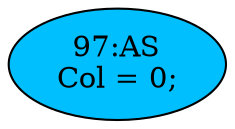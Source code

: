 strict digraph "" {
	node [label="\N"];
	"97:AS"	 [ast="<pyverilog.vparser.ast.Assign object at 0x7fa9cb93cb90>",
		def_var="['Col']",
		fillcolor=deepskyblue,
		label="97:AS
Col = 0;",
		statements="[]",
		style=filled,
		typ=Assign,
		use_var="[]"];
}
